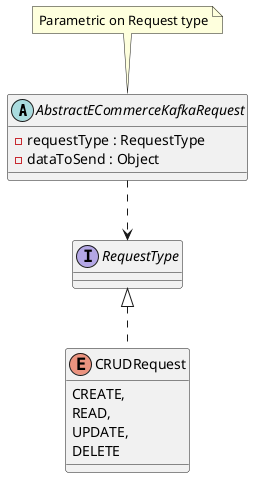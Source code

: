 @startuml

' Actors
abstract AbstractECommerceKafkaRequest {
    - requestType : RequestType
    - dataToSend : Object
}

interface RequestType
enum CRUDRequest {
    CREATE,
    READ,
    UPDATE,
    DELETE
}
note "Parametric on Request type" as n1

' Relationships
AbstractECommerceKafkaRequest ..> RequestType
RequestType <|.. CRUDRequest
n1 .. AbstractECommerceKafkaRequest

@enduml